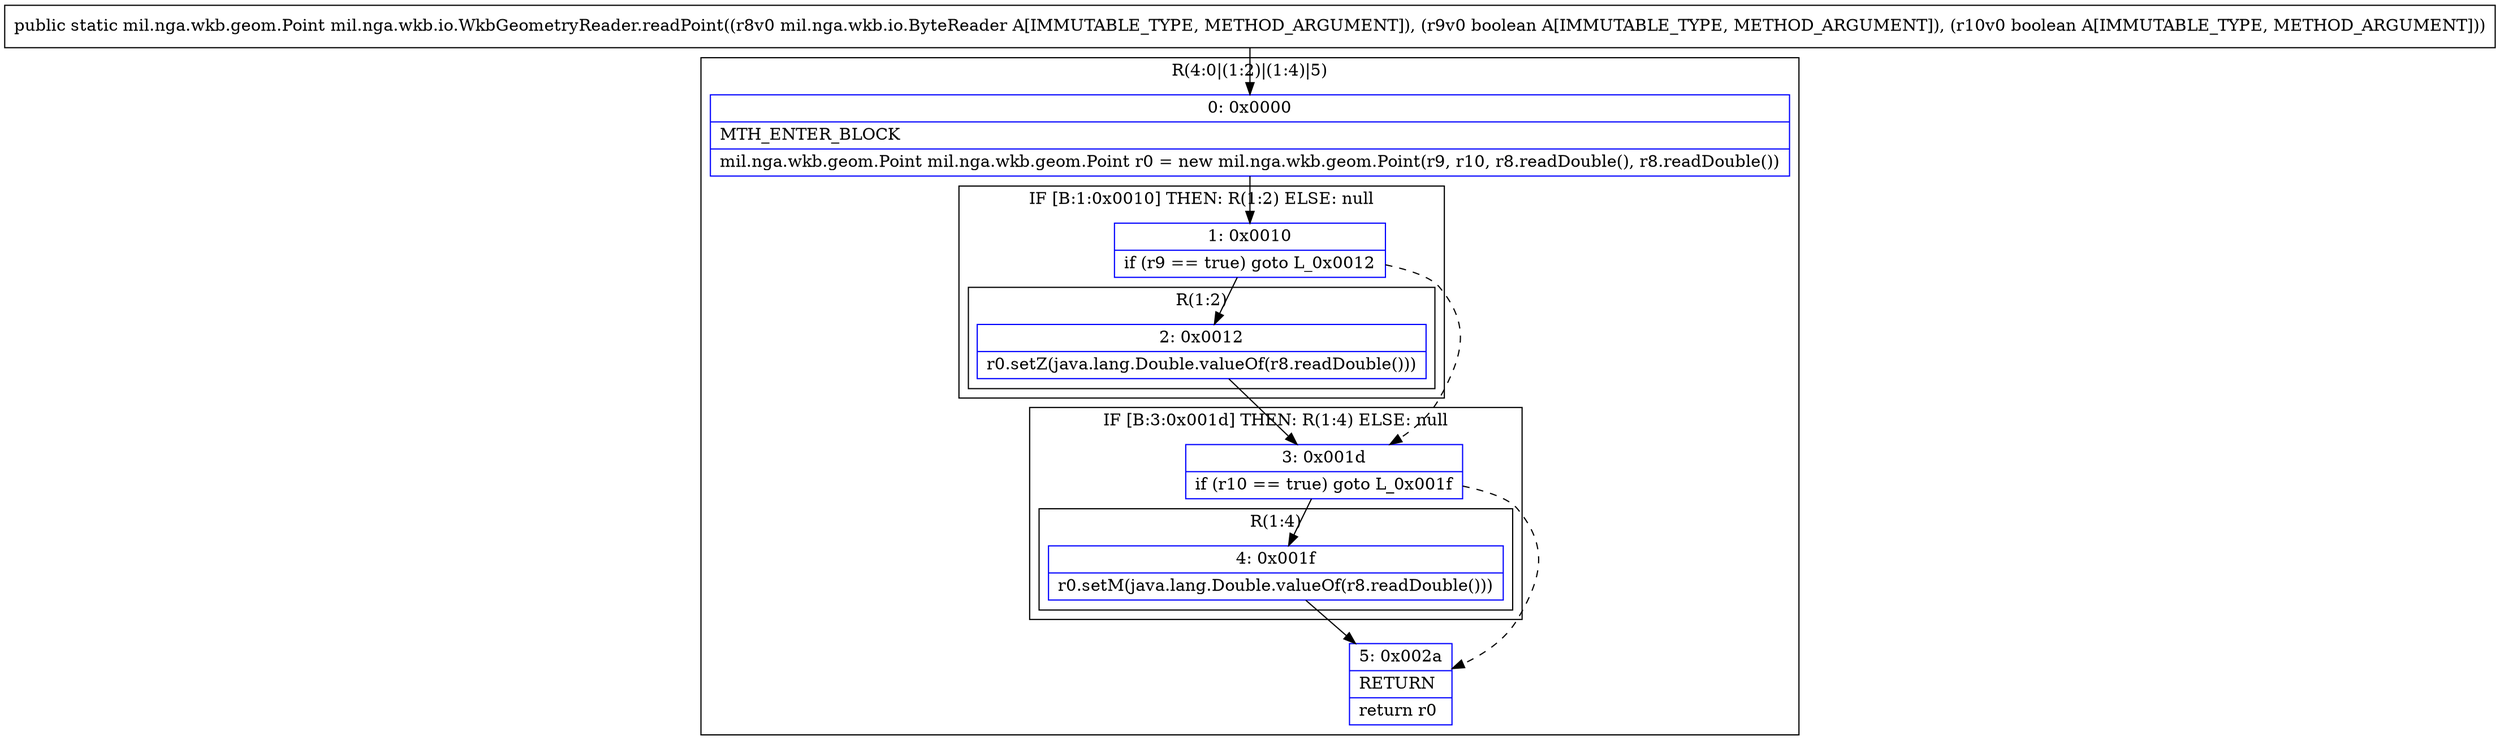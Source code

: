 digraph "CFG formil.nga.wkb.io.WkbGeometryReader.readPoint(Lmil\/nga\/wkb\/io\/ByteReader;ZZ)Lmil\/nga\/wkb\/geom\/Point;" {
subgraph cluster_Region_152742981 {
label = "R(4:0|(1:2)|(1:4)|5)";
node [shape=record,color=blue];
Node_0 [shape=record,label="{0\:\ 0x0000|MTH_ENTER_BLOCK\l|mil.nga.wkb.geom.Point mil.nga.wkb.geom.Point r0 = new mil.nga.wkb.geom.Point(r9, r10, r8.readDouble(), r8.readDouble())\l}"];
subgraph cluster_IfRegion_1543778153 {
label = "IF [B:1:0x0010] THEN: R(1:2) ELSE: null";
node [shape=record,color=blue];
Node_1 [shape=record,label="{1\:\ 0x0010|if (r9 == true) goto L_0x0012\l}"];
subgraph cluster_Region_566566899 {
label = "R(1:2)";
node [shape=record,color=blue];
Node_2 [shape=record,label="{2\:\ 0x0012|r0.setZ(java.lang.Double.valueOf(r8.readDouble()))\l}"];
}
}
subgraph cluster_IfRegion_2108949925 {
label = "IF [B:3:0x001d] THEN: R(1:4) ELSE: null";
node [shape=record,color=blue];
Node_3 [shape=record,label="{3\:\ 0x001d|if (r10 == true) goto L_0x001f\l}"];
subgraph cluster_Region_442790076 {
label = "R(1:4)";
node [shape=record,color=blue];
Node_4 [shape=record,label="{4\:\ 0x001f|r0.setM(java.lang.Double.valueOf(r8.readDouble()))\l}"];
}
}
Node_5 [shape=record,label="{5\:\ 0x002a|RETURN\l|return r0\l}"];
}
MethodNode[shape=record,label="{public static mil.nga.wkb.geom.Point mil.nga.wkb.io.WkbGeometryReader.readPoint((r8v0 mil.nga.wkb.io.ByteReader A[IMMUTABLE_TYPE, METHOD_ARGUMENT]), (r9v0 boolean A[IMMUTABLE_TYPE, METHOD_ARGUMENT]), (r10v0 boolean A[IMMUTABLE_TYPE, METHOD_ARGUMENT])) }"];
MethodNode -> Node_0;
Node_0 -> Node_1;
Node_1 -> Node_2;
Node_1 -> Node_3[style=dashed];
Node_2 -> Node_3;
Node_3 -> Node_4;
Node_3 -> Node_5[style=dashed];
Node_4 -> Node_5;
}

